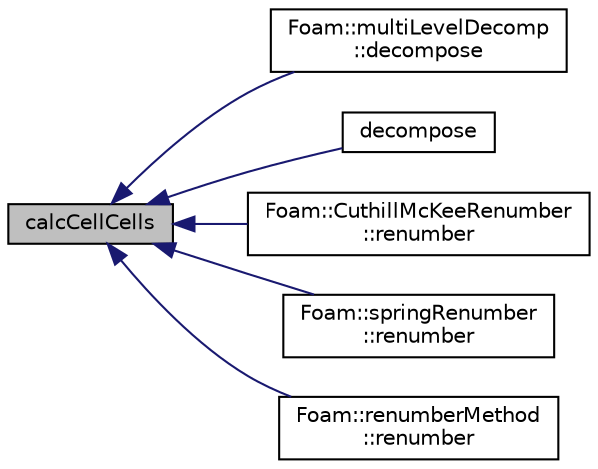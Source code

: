 digraph "calcCellCells"
{
  bgcolor="transparent";
  edge [fontname="Helvetica",fontsize="10",labelfontname="Helvetica",labelfontsize="10"];
  node [fontname="Helvetica",fontsize="10",shape=record];
  rankdir="LR";
  Node1833 [label="calcCellCells",height=0.2,width=0.4,color="black", fillcolor="grey75", style="filled", fontcolor="black"];
  Node1833 -> Node1834 [dir="back",color="midnightblue",fontsize="10",style="solid",fontname="Helvetica"];
  Node1834 [label="Foam::multiLevelDecomp\l::decompose",height=0.2,width=0.4,color="black",URL="$a29965.html#a971139d60fbf525c8a4dae56d9a386da",tooltip="Return for every coordinate the wanted processor number. Use the. "];
  Node1833 -> Node1835 [dir="back",color="midnightblue",fontsize="10",style="solid",fontname="Helvetica"];
  Node1835 [label="decompose",height=0.2,width=0.4,color="black",URL="$a29949.html#a0a5edb1144e54a9e79b6b807e05b9746",tooltip="Like decompose but with uniform weights on the cells. "];
  Node1833 -> Node1836 [dir="back",color="midnightblue",fontsize="10",style="solid",fontname="Helvetica"];
  Node1836 [label="Foam::CuthillMcKeeRenumber\l::renumber",height=0.2,width=0.4,color="black",URL="$a30285.html#a43e03f902cbbeb39d4552a7e1cee9e73",tooltip="Return the order in which cells need to be visited, i.e. "];
  Node1833 -> Node1837 [dir="back",color="midnightblue",fontsize="10",style="solid",fontname="Helvetica"];
  Node1837 [label="Foam::springRenumber\l::renumber",height=0.2,width=0.4,color="black",URL="$a30301.html#a43e03f902cbbeb39d4552a7e1cee9e73",tooltip="Return the order in which cells need to be visited, i.e. "];
  Node1833 -> Node1838 [dir="back",color="midnightblue",fontsize="10",style="solid",fontname="Helvetica"];
  Node1838 [label="Foam::renumberMethod\l::renumber",height=0.2,width=0.4,color="black",URL="$a30297.html#a843e2f91d0a46d72aba74cdb3be2930a",tooltip="Return the order in which cells need to be visited, i.e. "];
}
